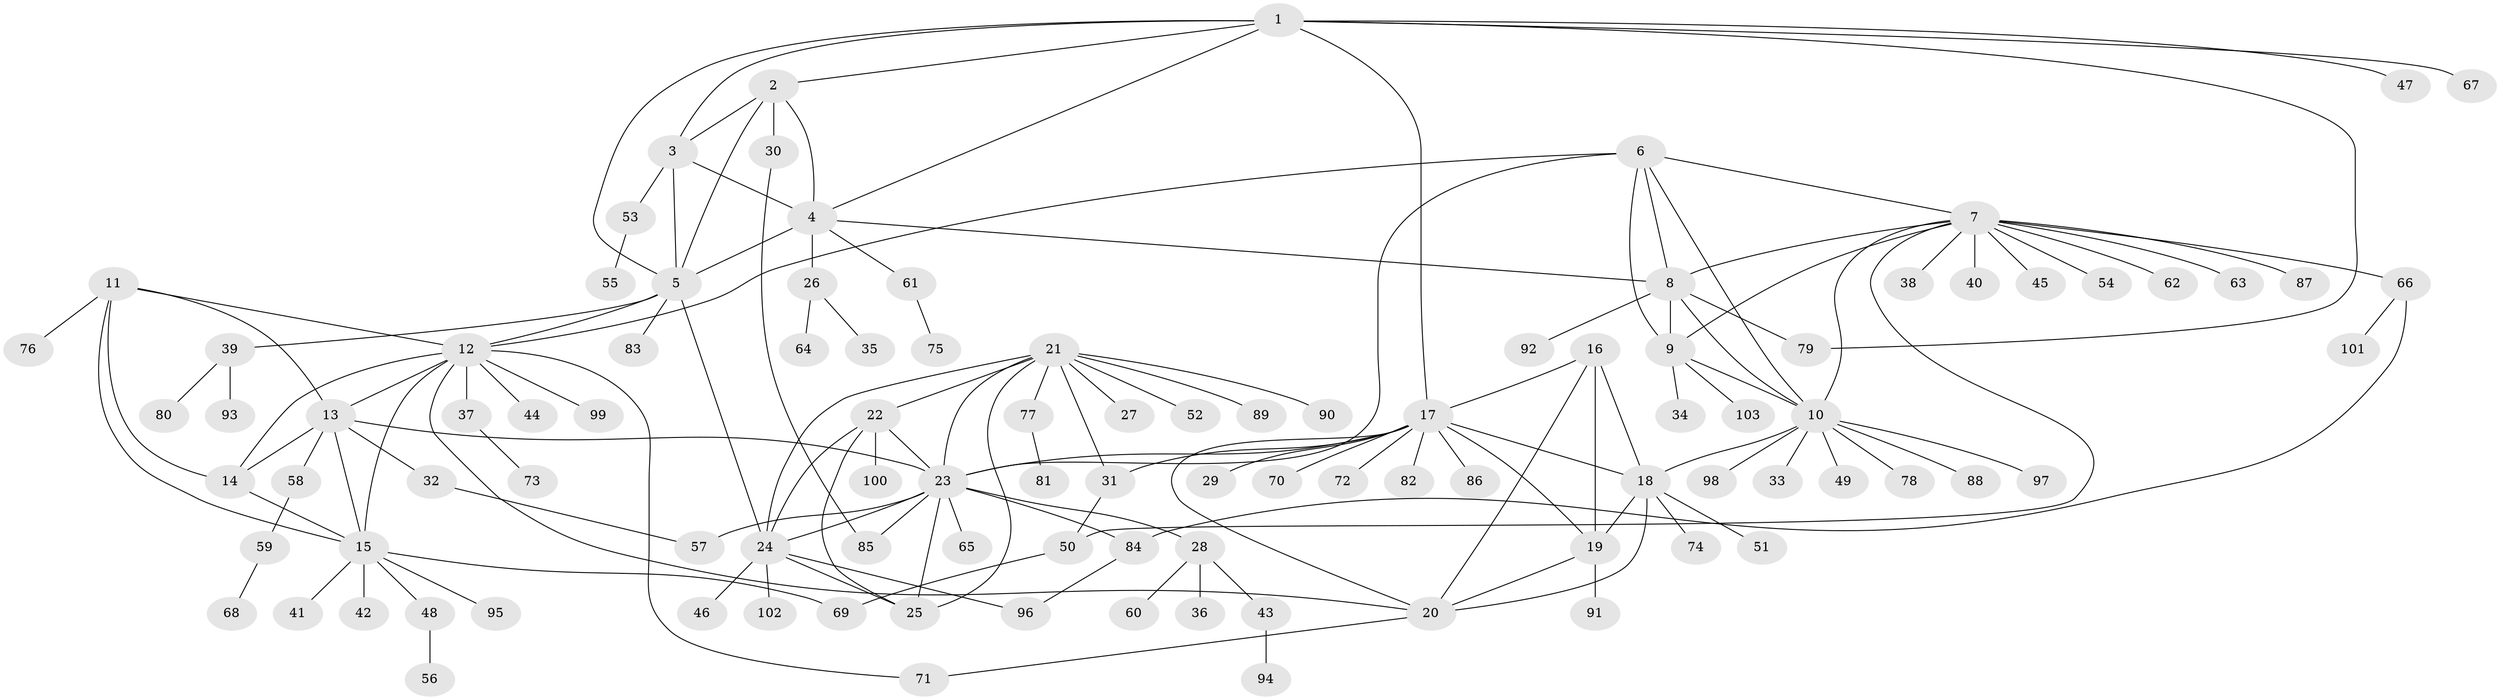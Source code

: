// coarse degree distribution, {3: 0.058823529411764705, 5: 0.0196078431372549, 2: 0.0392156862745098, 6: 0.0196078431372549, 9: 0.0392156862745098, 1: 0.7843137254901961, 11: 0.0196078431372549, 21: 0.0196078431372549}
// Generated by graph-tools (version 1.1) at 2025/02/03/05/25 17:02:44]
// undirected, 103 vertices, 147 edges
graph export_dot {
graph [start="1"]
  node [color=gray90,style=filled];
  1;
  2;
  3;
  4;
  5;
  6;
  7;
  8;
  9;
  10;
  11;
  12;
  13;
  14;
  15;
  16;
  17;
  18;
  19;
  20;
  21;
  22;
  23;
  24;
  25;
  26;
  27;
  28;
  29;
  30;
  31;
  32;
  33;
  34;
  35;
  36;
  37;
  38;
  39;
  40;
  41;
  42;
  43;
  44;
  45;
  46;
  47;
  48;
  49;
  50;
  51;
  52;
  53;
  54;
  55;
  56;
  57;
  58;
  59;
  60;
  61;
  62;
  63;
  64;
  65;
  66;
  67;
  68;
  69;
  70;
  71;
  72;
  73;
  74;
  75;
  76;
  77;
  78;
  79;
  80;
  81;
  82;
  83;
  84;
  85;
  86;
  87;
  88;
  89;
  90;
  91;
  92;
  93;
  94;
  95;
  96;
  97;
  98;
  99;
  100;
  101;
  102;
  103;
  1 -- 2;
  1 -- 3;
  1 -- 4;
  1 -- 5;
  1 -- 17;
  1 -- 47;
  1 -- 67;
  1 -- 79;
  2 -- 3;
  2 -- 4;
  2 -- 5;
  2 -- 30;
  3 -- 4;
  3 -- 5;
  3 -- 53;
  4 -- 5;
  4 -- 8;
  4 -- 26;
  4 -- 61;
  5 -- 12;
  5 -- 24;
  5 -- 39;
  5 -- 83;
  6 -- 7;
  6 -- 8;
  6 -- 9;
  6 -- 10;
  6 -- 12;
  6 -- 23;
  7 -- 8;
  7 -- 9;
  7 -- 10;
  7 -- 38;
  7 -- 40;
  7 -- 45;
  7 -- 50;
  7 -- 54;
  7 -- 62;
  7 -- 63;
  7 -- 66;
  7 -- 87;
  8 -- 9;
  8 -- 10;
  8 -- 79;
  8 -- 92;
  9 -- 10;
  9 -- 34;
  9 -- 103;
  10 -- 18;
  10 -- 33;
  10 -- 49;
  10 -- 78;
  10 -- 88;
  10 -- 97;
  10 -- 98;
  11 -- 12;
  11 -- 13;
  11 -- 14;
  11 -- 15;
  11 -- 76;
  12 -- 13;
  12 -- 14;
  12 -- 15;
  12 -- 20;
  12 -- 37;
  12 -- 44;
  12 -- 71;
  12 -- 99;
  13 -- 14;
  13 -- 15;
  13 -- 23;
  13 -- 32;
  13 -- 58;
  14 -- 15;
  15 -- 41;
  15 -- 42;
  15 -- 48;
  15 -- 69;
  15 -- 95;
  16 -- 17;
  16 -- 18;
  16 -- 19;
  16 -- 20;
  17 -- 18;
  17 -- 19;
  17 -- 20;
  17 -- 23;
  17 -- 29;
  17 -- 31;
  17 -- 70;
  17 -- 72;
  17 -- 82;
  17 -- 86;
  18 -- 19;
  18 -- 20;
  18 -- 51;
  18 -- 74;
  19 -- 20;
  19 -- 91;
  20 -- 71;
  21 -- 22;
  21 -- 23;
  21 -- 24;
  21 -- 25;
  21 -- 27;
  21 -- 31;
  21 -- 52;
  21 -- 77;
  21 -- 89;
  21 -- 90;
  22 -- 23;
  22 -- 24;
  22 -- 25;
  22 -- 100;
  23 -- 24;
  23 -- 25;
  23 -- 28;
  23 -- 57;
  23 -- 65;
  23 -- 84;
  23 -- 85;
  24 -- 25;
  24 -- 46;
  24 -- 96;
  24 -- 102;
  26 -- 35;
  26 -- 64;
  28 -- 36;
  28 -- 43;
  28 -- 60;
  30 -- 85;
  31 -- 50;
  32 -- 57;
  37 -- 73;
  39 -- 80;
  39 -- 93;
  43 -- 94;
  48 -- 56;
  50 -- 69;
  53 -- 55;
  58 -- 59;
  59 -- 68;
  61 -- 75;
  66 -- 84;
  66 -- 101;
  77 -- 81;
  84 -- 96;
}
